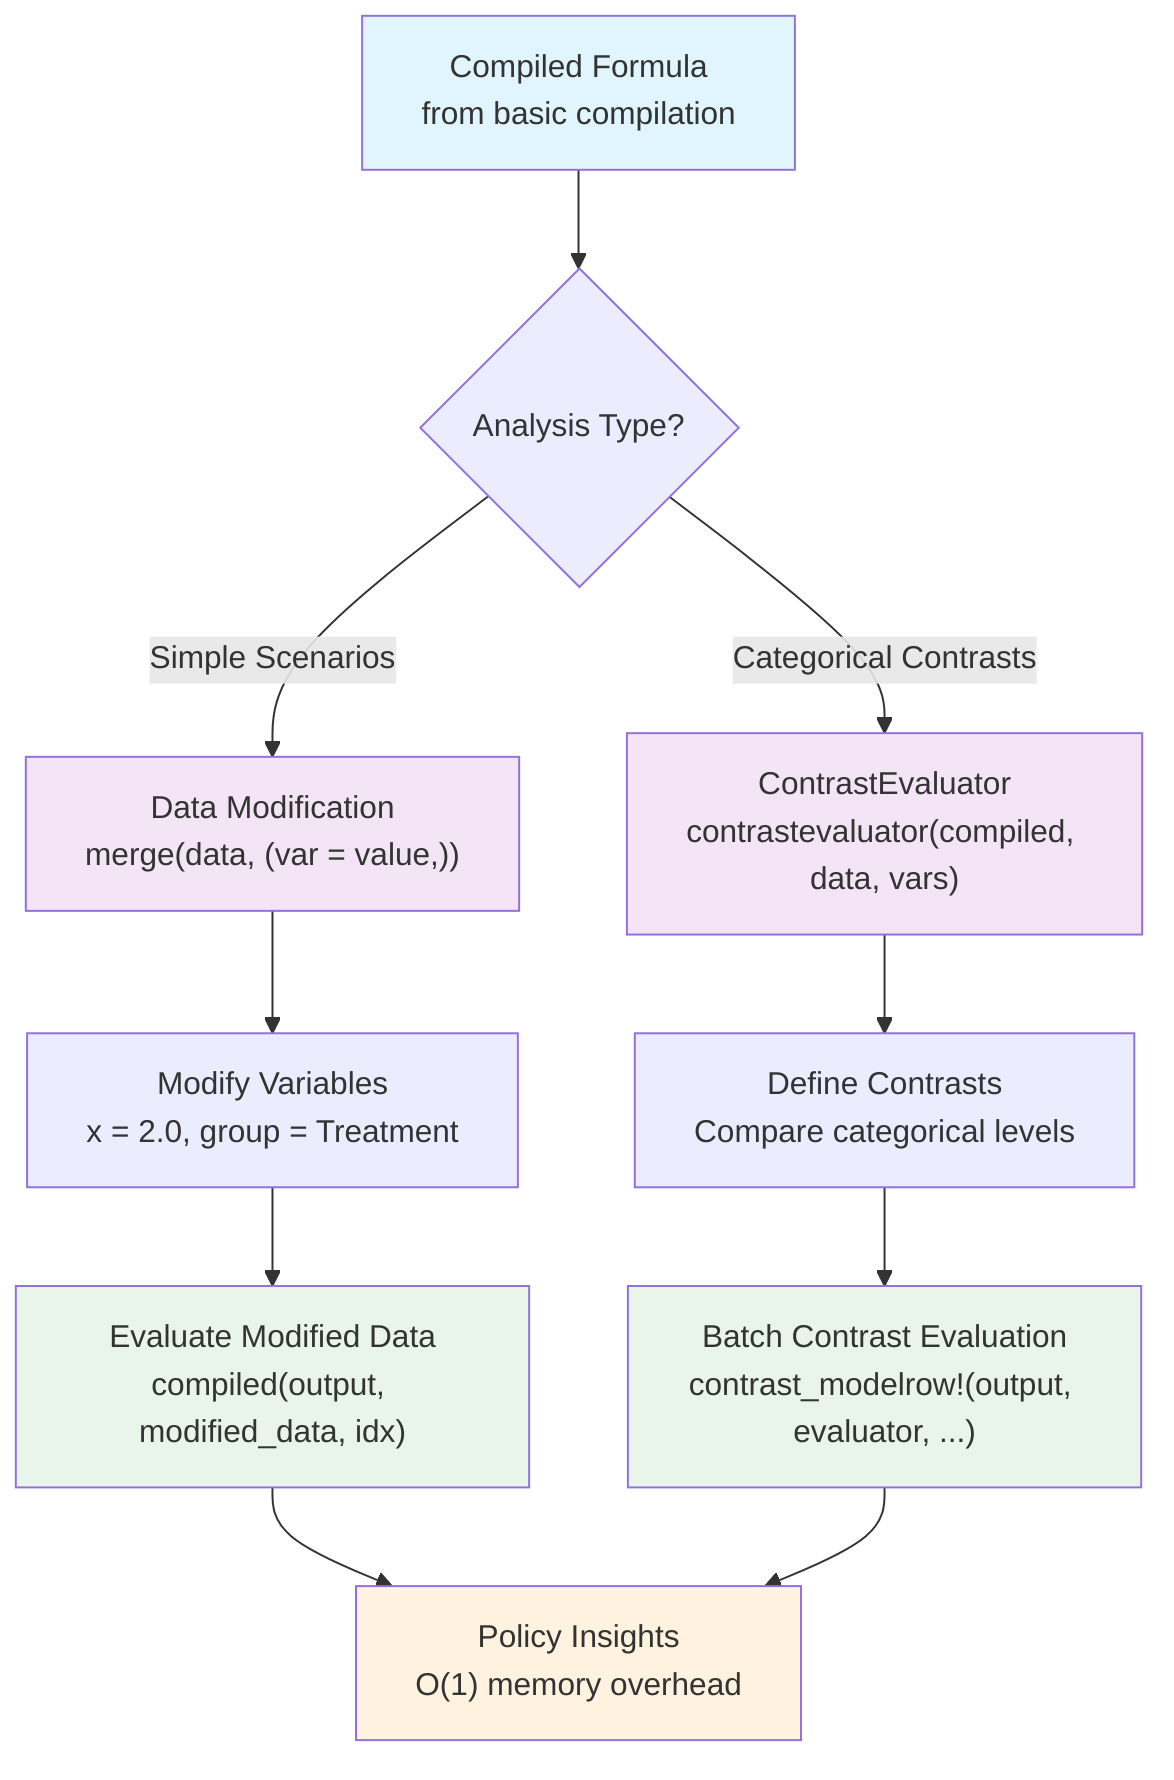 flowchart TD
    A["Compiled Formula<br>from basic compilation"] --> B{Analysis Type?}
    B -->|Simple Scenarios| C["Data Modification<br>merge(data, (var = value,))"]
    B -->|Categorical Contrasts| D["ContrastEvaluator<br>contrastevaluator(compiled, data, vars)"]

    C --> E["Modify Variables<br>x = 2.0, group = Treatment"]
    D --> F["Define Contrasts<br>Compare categorical levels"]

    E --> G["Evaluate Modified Data<br>compiled(output, modified_data, idx)"]
    F --> H["Batch Contrast Evaluation<br>contrast_modelrow!(output, evaluator, ...)"]

    G --> I["Policy Insights<br>O(1) memory overhead"]
    H --> I

    style A fill:#e1f5fe
    style C fill:#f3e5f5
    style D fill:#f3e5f5
    style G fill:#e8f5e8
    style H fill:#e8f5e8
    style I fill:#fff3e0